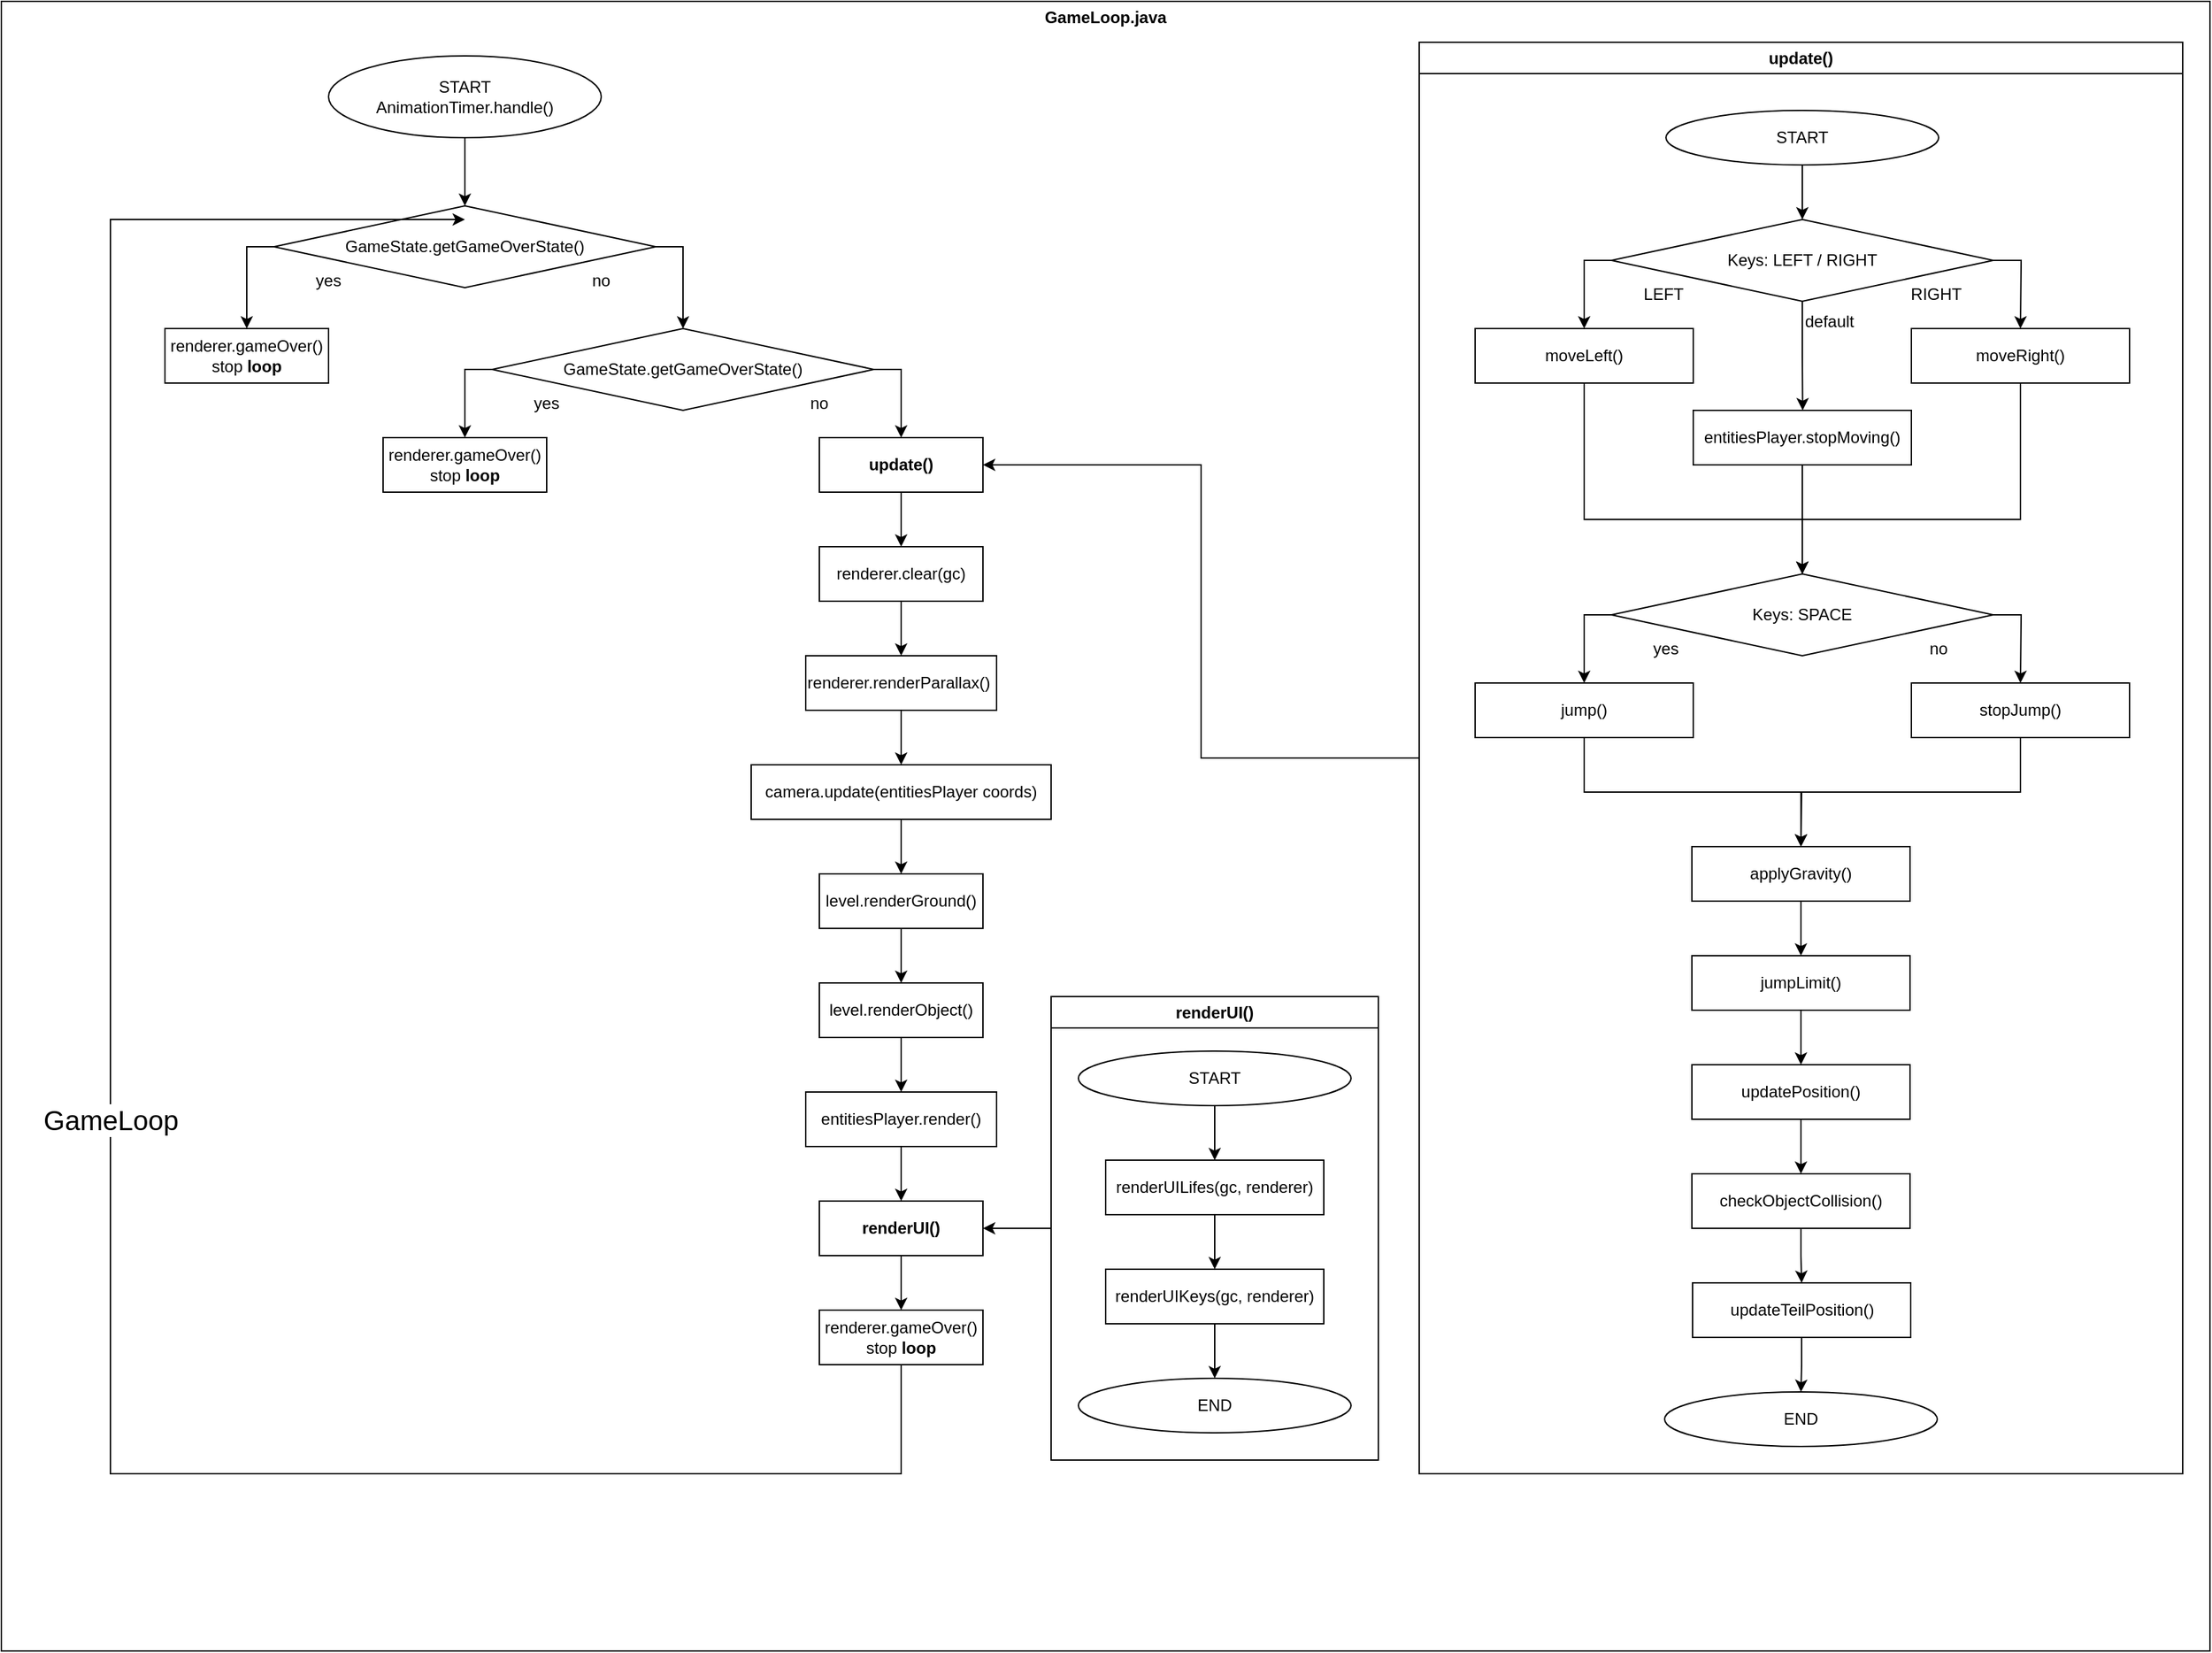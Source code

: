 <mxfile version="26.0.4" pages="2">
  <diagram name="GameLoop" id="oeJDRHkP7JcGlHTwyNBX">
    <mxGraphModel dx="1050" dy="629" grid="1" gridSize="10" guides="1" tooltips="1" connect="1" arrows="1" fold="1" page="1" pageScale="1" pageWidth="827" pageHeight="1169" math="0" shadow="0">
      <root>
        <mxCell id="0" />
        <mxCell id="1" parent="0" />
        <mxCell id="z_V2Mc0wrhUSTgX5yjXf-4" value="GameLoop.java" style="swimlane;whiteSpace=wrap;html=1;swimlaneLine=0;" parent="1" vertex="1">
          <mxGeometry x="40" y="40" width="1620" height="1210" as="geometry" />
        </mxCell>
        <mxCell id="z_V2Mc0wrhUSTgX5yjXf-44" style="edgeStyle=orthogonalEdgeStyle;rounded=0;orthogonalLoop=1;jettySize=auto;html=1;exitX=0.5;exitY=1;exitDx=0;exitDy=0;entryX=0.5;entryY=0;entryDx=0;entryDy=0;" parent="z_V2Mc0wrhUSTgX5yjXf-4" source="z_V2Mc0wrhUSTgX5yjXf-3" target="z_V2Mc0wrhUSTgX5yjXf-6" edge="1">
          <mxGeometry relative="1" as="geometry" />
        </mxCell>
        <mxCell id="z_V2Mc0wrhUSTgX5yjXf-3" value="START&lt;br&gt;AnimationTimer.handle()" style="ellipse;whiteSpace=wrap;html=1;" parent="z_V2Mc0wrhUSTgX5yjXf-4" vertex="1">
          <mxGeometry x="240" y="40" width="200" height="60" as="geometry" />
        </mxCell>
        <mxCell id="z_V2Mc0wrhUSTgX5yjXf-8" style="edgeStyle=orthogonalEdgeStyle;rounded=0;orthogonalLoop=1;jettySize=auto;html=1;exitX=0;exitY=0.5;exitDx=0;exitDy=0;entryX=0.5;entryY=0;entryDx=0;entryDy=0;" parent="z_V2Mc0wrhUSTgX5yjXf-4" source="z_V2Mc0wrhUSTgX5yjXf-6" target="z_V2Mc0wrhUSTgX5yjXf-7" edge="1">
          <mxGeometry relative="1" as="geometry" />
        </mxCell>
        <mxCell id="z_V2Mc0wrhUSTgX5yjXf-14" style="edgeStyle=orthogonalEdgeStyle;rounded=0;orthogonalLoop=1;jettySize=auto;html=1;exitX=1;exitY=0.5;exitDx=0;exitDy=0;entryX=0.5;entryY=0;entryDx=0;entryDy=0;" parent="z_V2Mc0wrhUSTgX5yjXf-4" source="z_V2Mc0wrhUSTgX5yjXf-6" target="z_V2Mc0wrhUSTgX5yjXf-11" edge="1">
          <mxGeometry relative="1" as="geometry" />
        </mxCell>
        <mxCell id="z_V2Mc0wrhUSTgX5yjXf-6" value="GameState.getGameOverState()" style="rhombus;whiteSpace=wrap;html=1;" parent="z_V2Mc0wrhUSTgX5yjXf-4" vertex="1">
          <mxGeometry x="200" y="150" width="280" height="60" as="geometry" />
        </mxCell>
        <mxCell id="z_V2Mc0wrhUSTgX5yjXf-7" value="renderer.gameOver()&lt;br&gt;stop &lt;b&gt;loop&lt;/b&gt;" style="rounded=0;whiteSpace=wrap;html=1;" parent="z_V2Mc0wrhUSTgX5yjXf-4" vertex="1">
          <mxGeometry x="120" y="240" width="120" height="40" as="geometry" />
        </mxCell>
        <mxCell id="z_V2Mc0wrhUSTgX5yjXf-9" value="yes" style="text;html=1;align=center;verticalAlign=middle;whiteSpace=wrap;rounded=0;" parent="z_V2Mc0wrhUSTgX5yjXf-4" vertex="1">
          <mxGeometry x="210" y="190" width="60" height="30" as="geometry" />
        </mxCell>
        <mxCell id="z_V2Mc0wrhUSTgX5yjXf-10" value="no" style="text;html=1;align=center;verticalAlign=middle;whiteSpace=wrap;rounded=0;" parent="z_V2Mc0wrhUSTgX5yjXf-4" vertex="1">
          <mxGeometry x="410" y="190" width="60" height="30" as="geometry" />
        </mxCell>
        <mxCell id="z_V2Mc0wrhUSTgX5yjXf-43" style="edgeStyle=orthogonalEdgeStyle;rounded=0;orthogonalLoop=1;jettySize=auto;html=1;exitX=1;exitY=0.5;exitDx=0;exitDy=0;entryX=0.5;entryY=0;entryDx=0;entryDy=0;" parent="z_V2Mc0wrhUSTgX5yjXf-4" source="z_V2Mc0wrhUSTgX5yjXf-11" target="z_V2Mc0wrhUSTgX5yjXf-19" edge="1">
          <mxGeometry relative="1" as="geometry" />
        </mxCell>
        <mxCell id="z_V2Mc0wrhUSTgX5yjXf-46" style="edgeStyle=orthogonalEdgeStyle;rounded=0;orthogonalLoop=1;jettySize=auto;html=1;exitX=0;exitY=0.5;exitDx=0;exitDy=0;entryX=0.5;entryY=0;entryDx=0;entryDy=0;" parent="z_V2Mc0wrhUSTgX5yjXf-4" source="z_V2Mc0wrhUSTgX5yjXf-11" target="z_V2Mc0wrhUSTgX5yjXf-18" edge="1">
          <mxGeometry relative="1" as="geometry" />
        </mxCell>
        <mxCell id="z_V2Mc0wrhUSTgX5yjXf-11" value="GameState.getGameOverState()" style="rhombus;whiteSpace=wrap;html=1;" parent="z_V2Mc0wrhUSTgX5yjXf-4" vertex="1">
          <mxGeometry x="360" y="240" width="280" height="60" as="geometry" />
        </mxCell>
        <mxCell id="z_V2Mc0wrhUSTgX5yjXf-16" value="yes" style="text;html=1;align=center;verticalAlign=middle;whiteSpace=wrap;rounded=0;" parent="z_V2Mc0wrhUSTgX5yjXf-4" vertex="1">
          <mxGeometry x="370" y="280" width="60" height="30" as="geometry" />
        </mxCell>
        <mxCell id="z_V2Mc0wrhUSTgX5yjXf-17" value="no" style="text;html=1;align=center;verticalAlign=middle;whiteSpace=wrap;rounded=0;" parent="z_V2Mc0wrhUSTgX5yjXf-4" vertex="1">
          <mxGeometry x="570" y="280" width="60" height="30" as="geometry" />
        </mxCell>
        <mxCell id="z_V2Mc0wrhUSTgX5yjXf-18" value="renderer.gameOver()&lt;br&gt;stop &lt;b&gt;loop&lt;/b&gt;" style="rounded=0;whiteSpace=wrap;html=1;" parent="z_V2Mc0wrhUSTgX5yjXf-4" vertex="1">
          <mxGeometry x="280" y="320" width="120" height="40" as="geometry" />
        </mxCell>
        <mxCell id="z_V2Mc0wrhUSTgX5yjXf-47" style="edgeStyle=orthogonalEdgeStyle;rounded=0;orthogonalLoop=1;jettySize=auto;html=1;exitX=0.5;exitY=1;exitDx=0;exitDy=0;entryX=0.5;entryY=0;entryDx=0;entryDy=0;" parent="z_V2Mc0wrhUSTgX5yjXf-4" source="z_V2Mc0wrhUSTgX5yjXf-19" target="z_V2Mc0wrhUSTgX5yjXf-20" edge="1">
          <mxGeometry relative="1" as="geometry" />
        </mxCell>
        <mxCell id="z_V2Mc0wrhUSTgX5yjXf-19" value="&lt;b&gt;update()&lt;/b&gt;" style="rounded=0;whiteSpace=wrap;html=1;" parent="z_V2Mc0wrhUSTgX5yjXf-4" vertex="1">
          <mxGeometry x="600" y="320" width="120" height="40" as="geometry" />
        </mxCell>
        <mxCell id="z_V2Mc0wrhUSTgX5yjXf-48" style="edgeStyle=orthogonalEdgeStyle;rounded=0;orthogonalLoop=1;jettySize=auto;html=1;exitX=0.5;exitY=1;exitDx=0;exitDy=0;entryX=0.5;entryY=0;entryDx=0;entryDy=0;" parent="z_V2Mc0wrhUSTgX5yjXf-4" source="z_V2Mc0wrhUSTgX5yjXf-20" target="z_V2Mc0wrhUSTgX5yjXf-21" edge="1">
          <mxGeometry relative="1" as="geometry" />
        </mxCell>
        <mxCell id="z_V2Mc0wrhUSTgX5yjXf-20" value="renderer.clear(gc)" style="rounded=0;whiteSpace=wrap;html=1;" parent="z_V2Mc0wrhUSTgX5yjXf-4" vertex="1">
          <mxGeometry x="600" y="400" width="120" height="40" as="geometry" />
        </mxCell>
        <mxCell id="z_V2Mc0wrhUSTgX5yjXf-49" style="edgeStyle=orthogonalEdgeStyle;rounded=0;orthogonalLoop=1;jettySize=auto;html=1;exitX=0.5;exitY=1;exitDx=0;exitDy=0;entryX=0.5;entryY=0;entryDx=0;entryDy=0;" parent="z_V2Mc0wrhUSTgX5yjXf-4" source="z_V2Mc0wrhUSTgX5yjXf-21" target="z_V2Mc0wrhUSTgX5yjXf-37" edge="1">
          <mxGeometry relative="1" as="geometry" />
        </mxCell>
        <mxCell id="z_V2Mc0wrhUSTgX5yjXf-21" value="renderer.renderParallax()&amp;nbsp;" style="rounded=0;whiteSpace=wrap;html=1;" parent="z_V2Mc0wrhUSTgX5yjXf-4" vertex="1">
          <mxGeometry x="590" y="480" width="140" height="40" as="geometry" />
        </mxCell>
        <mxCell id="z_V2Mc0wrhUSTgX5yjXf-50" style="edgeStyle=orthogonalEdgeStyle;rounded=0;orthogonalLoop=1;jettySize=auto;html=1;exitX=0.5;exitY=1;exitDx=0;exitDy=0;entryX=0.5;entryY=0;entryDx=0;entryDy=0;" parent="z_V2Mc0wrhUSTgX5yjXf-4" source="z_V2Mc0wrhUSTgX5yjXf-37" target="z_V2Mc0wrhUSTgX5yjXf-38" edge="1">
          <mxGeometry relative="1" as="geometry" />
        </mxCell>
        <mxCell id="z_V2Mc0wrhUSTgX5yjXf-37" value="camera.update(entitiesPlayer coords)" style="rounded=0;whiteSpace=wrap;html=1;" parent="z_V2Mc0wrhUSTgX5yjXf-4" vertex="1">
          <mxGeometry x="550" y="560" width="220" height="40" as="geometry" />
        </mxCell>
        <mxCell id="z_V2Mc0wrhUSTgX5yjXf-51" style="edgeStyle=orthogonalEdgeStyle;rounded=0;orthogonalLoop=1;jettySize=auto;html=1;exitX=0.5;exitY=1;exitDx=0;exitDy=0;entryX=0.5;entryY=0;entryDx=0;entryDy=0;" parent="z_V2Mc0wrhUSTgX5yjXf-4" source="z_V2Mc0wrhUSTgX5yjXf-38" target="z_V2Mc0wrhUSTgX5yjXf-39" edge="1">
          <mxGeometry relative="1" as="geometry" />
        </mxCell>
        <mxCell id="z_V2Mc0wrhUSTgX5yjXf-38" value="level.renderGround()" style="rounded=0;whiteSpace=wrap;html=1;" parent="z_V2Mc0wrhUSTgX5yjXf-4" vertex="1">
          <mxGeometry x="600" y="640" width="120" height="40" as="geometry" />
        </mxCell>
        <mxCell id="z_V2Mc0wrhUSTgX5yjXf-52" style="edgeStyle=orthogonalEdgeStyle;rounded=0;orthogonalLoop=1;jettySize=auto;html=1;exitX=0.5;exitY=1;exitDx=0;exitDy=0;entryX=0.5;entryY=0;entryDx=0;entryDy=0;" parent="z_V2Mc0wrhUSTgX5yjXf-4" source="z_V2Mc0wrhUSTgX5yjXf-39" target="z_V2Mc0wrhUSTgX5yjXf-40" edge="1">
          <mxGeometry relative="1" as="geometry" />
        </mxCell>
        <mxCell id="z_V2Mc0wrhUSTgX5yjXf-39" value="level.renderObject()" style="rounded=0;whiteSpace=wrap;html=1;" parent="z_V2Mc0wrhUSTgX5yjXf-4" vertex="1">
          <mxGeometry x="600" y="720" width="120" height="40" as="geometry" />
        </mxCell>
        <mxCell id="z_V2Mc0wrhUSTgX5yjXf-53" style="edgeStyle=orthogonalEdgeStyle;rounded=0;orthogonalLoop=1;jettySize=auto;html=1;exitX=0.5;exitY=1;exitDx=0;exitDy=0;entryX=0.5;entryY=0;entryDx=0;entryDy=0;" parent="z_V2Mc0wrhUSTgX5yjXf-4" source="z_V2Mc0wrhUSTgX5yjXf-40" target="z_V2Mc0wrhUSTgX5yjXf-41" edge="1">
          <mxGeometry relative="1" as="geometry" />
        </mxCell>
        <mxCell id="z_V2Mc0wrhUSTgX5yjXf-40" value="entitiesPlayer.render()" style="rounded=0;whiteSpace=wrap;html=1;" parent="z_V2Mc0wrhUSTgX5yjXf-4" vertex="1">
          <mxGeometry x="590" y="800" width="140" height="40" as="geometry" />
        </mxCell>
        <mxCell id="z_V2Mc0wrhUSTgX5yjXf-54" style="edgeStyle=orthogonalEdgeStyle;rounded=0;orthogonalLoop=1;jettySize=auto;html=1;exitX=0.5;exitY=1;exitDx=0;exitDy=0;entryX=0.5;entryY=0;entryDx=0;entryDy=0;" parent="z_V2Mc0wrhUSTgX5yjXf-4" source="z_V2Mc0wrhUSTgX5yjXf-41" target="z_V2Mc0wrhUSTgX5yjXf-42" edge="1">
          <mxGeometry relative="1" as="geometry" />
        </mxCell>
        <mxCell id="z_V2Mc0wrhUSTgX5yjXf-41" value="&lt;b&gt;renderUI()&lt;/b&gt;" style="rounded=0;whiteSpace=wrap;html=1;" parent="z_V2Mc0wrhUSTgX5yjXf-4" vertex="1">
          <mxGeometry x="600" y="880" width="120" height="40" as="geometry" />
        </mxCell>
        <mxCell id="z_V2Mc0wrhUSTgX5yjXf-42" value="renderer.gameOver()&lt;br&gt;stop &lt;b&gt;loop&lt;/b&gt;" style="rounded=0;whiteSpace=wrap;html=1;" parent="z_V2Mc0wrhUSTgX5yjXf-4" vertex="1">
          <mxGeometry x="600" y="960" width="120" height="40" as="geometry" />
        </mxCell>
        <mxCell id="z_V2Mc0wrhUSTgX5yjXf-130" style="edgeStyle=orthogonalEdgeStyle;rounded=0;orthogonalLoop=1;jettySize=auto;html=1;exitX=0;exitY=0.5;exitDx=0;exitDy=0;entryX=1;entryY=0.5;entryDx=0;entryDy=0;" parent="z_V2Mc0wrhUSTgX5yjXf-4" source="z_V2Mc0wrhUSTgX5yjXf-62" target="z_V2Mc0wrhUSTgX5yjXf-19" edge="1">
          <mxGeometry relative="1" as="geometry" />
        </mxCell>
        <mxCell id="z_V2Mc0wrhUSTgX5yjXf-62" value="update()" style="swimlane;whiteSpace=wrap;html=1;" parent="z_V2Mc0wrhUSTgX5yjXf-4" vertex="1">
          <mxGeometry x="1040" y="30" width="560" height="1050" as="geometry" />
        </mxCell>
        <mxCell id="z_V2Mc0wrhUSTgX5yjXf-125" style="edgeStyle=orthogonalEdgeStyle;rounded=0;orthogonalLoop=1;jettySize=auto;html=1;entryX=0.5;entryY=0;entryDx=0;entryDy=0;" parent="z_V2Mc0wrhUSTgX5yjXf-62" source="z_V2Mc0wrhUSTgX5yjXf-64" target="z_V2Mc0wrhUSTgX5yjXf-94" edge="1">
          <mxGeometry relative="1" as="geometry" />
        </mxCell>
        <mxCell id="z_V2Mc0wrhUSTgX5yjXf-64" value="START" style="ellipse;whiteSpace=wrap;html=1;" parent="z_V2Mc0wrhUSTgX5yjXf-62" vertex="1">
          <mxGeometry x="181" y="50" width="200" height="40" as="geometry" />
        </mxCell>
        <mxCell id="z_V2Mc0wrhUSTgX5yjXf-92" style="edgeStyle=orthogonalEdgeStyle;rounded=0;orthogonalLoop=1;jettySize=auto;html=1;exitX=1;exitY=0.5;exitDx=0;exitDy=0;entryX=0.5;entryY=0;entryDx=0;entryDy=0;" parent="z_V2Mc0wrhUSTgX5yjXf-62" source="z_V2Mc0wrhUSTgX5yjXf-94" edge="1">
          <mxGeometry relative="1" as="geometry">
            <mxPoint x="441" y="210" as="targetPoint" />
          </mxGeometry>
        </mxCell>
        <mxCell id="z_V2Mc0wrhUSTgX5yjXf-93" style="edgeStyle=orthogonalEdgeStyle;rounded=0;orthogonalLoop=1;jettySize=auto;html=1;exitX=0;exitY=0.5;exitDx=0;exitDy=0;entryX=0.5;entryY=0;entryDx=0;entryDy=0;" parent="z_V2Mc0wrhUSTgX5yjXf-62" source="z_V2Mc0wrhUSTgX5yjXf-94" edge="1">
          <mxGeometry relative="1" as="geometry">
            <mxPoint x="121" y="210" as="targetPoint" />
          </mxGeometry>
        </mxCell>
        <mxCell id="z_V2Mc0wrhUSTgX5yjXf-99" style="edgeStyle=orthogonalEdgeStyle;rounded=0;orthogonalLoop=1;jettySize=auto;html=1;exitX=0.5;exitY=1;exitDx=0;exitDy=0;" parent="z_V2Mc0wrhUSTgX5yjXf-62" source="z_V2Mc0wrhUSTgX5yjXf-94" edge="1">
          <mxGeometry relative="1" as="geometry">
            <mxPoint x="281.263" y="270" as="targetPoint" />
          </mxGeometry>
        </mxCell>
        <mxCell id="z_V2Mc0wrhUSTgX5yjXf-94" value="Keys: LEFT / RIGHT" style="rhombus;whiteSpace=wrap;html=1;" parent="z_V2Mc0wrhUSTgX5yjXf-62" vertex="1">
          <mxGeometry x="141" y="130" width="280" height="60" as="geometry" />
        </mxCell>
        <mxCell id="z_V2Mc0wrhUSTgX5yjXf-95" value="LEFT&amp;nbsp;" style="text;html=1;align=center;verticalAlign=middle;whiteSpace=wrap;rounded=0;" parent="z_V2Mc0wrhUSTgX5yjXf-62" vertex="1">
          <mxGeometry x="151" y="170" width="60" height="30" as="geometry" />
        </mxCell>
        <mxCell id="z_V2Mc0wrhUSTgX5yjXf-96" value="RIGHT&amp;nbsp;" style="text;html=1;align=center;verticalAlign=middle;whiteSpace=wrap;rounded=0;" parent="z_V2Mc0wrhUSTgX5yjXf-62" vertex="1">
          <mxGeometry x="351" y="170" width="60" height="30" as="geometry" />
        </mxCell>
        <mxCell id="z_V2Mc0wrhUSTgX5yjXf-108" style="edgeStyle=orthogonalEdgeStyle;rounded=0;orthogonalLoop=1;jettySize=auto;html=1;entryX=0.5;entryY=0;entryDx=0;entryDy=0;" parent="z_V2Mc0wrhUSTgX5yjXf-62" source="z_V2Mc0wrhUSTgX5yjXf-97" target="z_V2Mc0wrhUSTgX5yjXf-77" edge="1">
          <mxGeometry relative="1" as="geometry">
            <Array as="points">
              <mxPoint x="121" y="350" />
              <mxPoint x="281" y="350" />
            </Array>
          </mxGeometry>
        </mxCell>
        <mxCell id="z_V2Mc0wrhUSTgX5yjXf-97" value="moveLeft()" style="rounded=0;whiteSpace=wrap;html=1;" parent="z_V2Mc0wrhUSTgX5yjXf-62" vertex="1">
          <mxGeometry x="41" y="210" width="160" height="40" as="geometry" />
        </mxCell>
        <mxCell id="z_V2Mc0wrhUSTgX5yjXf-107" style="edgeStyle=orthogonalEdgeStyle;rounded=0;orthogonalLoop=1;jettySize=auto;html=1;entryX=0.5;entryY=0;entryDx=0;entryDy=0;" parent="z_V2Mc0wrhUSTgX5yjXf-62" source="z_V2Mc0wrhUSTgX5yjXf-98" target="z_V2Mc0wrhUSTgX5yjXf-77" edge="1">
          <mxGeometry relative="1" as="geometry">
            <Array as="points">
              <mxPoint x="441" y="350" />
              <mxPoint x="281" y="350" />
            </Array>
          </mxGeometry>
        </mxCell>
        <mxCell id="z_V2Mc0wrhUSTgX5yjXf-98" value="moveRight()" style="rounded=0;whiteSpace=wrap;html=1;" parent="z_V2Mc0wrhUSTgX5yjXf-62" vertex="1">
          <mxGeometry x="361" y="210" width="160" height="40" as="geometry" />
        </mxCell>
        <mxCell id="z_V2Mc0wrhUSTgX5yjXf-100" value="default" style="text;html=1;align=center;verticalAlign=middle;whiteSpace=wrap;rounded=0;" parent="z_V2Mc0wrhUSTgX5yjXf-62" vertex="1">
          <mxGeometry x="271" y="190" width="60" height="30" as="geometry" />
        </mxCell>
        <mxCell id="z_V2Mc0wrhUSTgX5yjXf-104" style="edgeStyle=orthogonalEdgeStyle;rounded=0;orthogonalLoop=1;jettySize=auto;html=1;exitX=0.5;exitY=1;exitDx=0;exitDy=0;entryX=0.5;entryY=0;entryDx=0;entryDy=0;" parent="z_V2Mc0wrhUSTgX5yjXf-62" source="z_V2Mc0wrhUSTgX5yjXf-101" target="z_V2Mc0wrhUSTgX5yjXf-77" edge="1">
          <mxGeometry relative="1" as="geometry" />
        </mxCell>
        <mxCell id="z_V2Mc0wrhUSTgX5yjXf-101" value="entitiesPlayer.stopMoving()" style="rounded=0;whiteSpace=wrap;html=1;" parent="z_V2Mc0wrhUSTgX5yjXf-62" vertex="1">
          <mxGeometry x="201" y="270" width="160" height="40" as="geometry" />
        </mxCell>
        <mxCell id="z_V2Mc0wrhUSTgX5yjXf-75" style="edgeStyle=orthogonalEdgeStyle;rounded=0;orthogonalLoop=1;jettySize=auto;html=1;exitX=1;exitY=0.5;exitDx=0;exitDy=0;entryX=0.5;entryY=0;entryDx=0;entryDy=0;" parent="z_V2Mc0wrhUSTgX5yjXf-62" source="z_V2Mc0wrhUSTgX5yjXf-77" edge="1">
          <mxGeometry relative="1" as="geometry">
            <mxPoint x="441" y="470" as="targetPoint" />
          </mxGeometry>
        </mxCell>
        <mxCell id="z_V2Mc0wrhUSTgX5yjXf-76" style="edgeStyle=orthogonalEdgeStyle;rounded=0;orthogonalLoop=1;jettySize=auto;html=1;exitX=0;exitY=0.5;exitDx=0;exitDy=0;entryX=0.5;entryY=0;entryDx=0;entryDy=0;" parent="z_V2Mc0wrhUSTgX5yjXf-62" source="z_V2Mc0wrhUSTgX5yjXf-77" edge="1">
          <mxGeometry relative="1" as="geometry">
            <mxPoint x="121" y="470" as="targetPoint" />
          </mxGeometry>
        </mxCell>
        <mxCell id="z_V2Mc0wrhUSTgX5yjXf-77" value="Keys:&amp;nbsp;SPACE" style="rhombus;whiteSpace=wrap;html=1;" parent="z_V2Mc0wrhUSTgX5yjXf-62" vertex="1">
          <mxGeometry x="141" y="390" width="280" height="60" as="geometry" />
        </mxCell>
        <mxCell id="z_V2Mc0wrhUSTgX5yjXf-78" value="yes" style="text;html=1;align=center;verticalAlign=middle;whiteSpace=wrap;rounded=0;" parent="z_V2Mc0wrhUSTgX5yjXf-62" vertex="1">
          <mxGeometry x="151" y="430" width="60" height="30" as="geometry" />
        </mxCell>
        <mxCell id="z_V2Mc0wrhUSTgX5yjXf-79" value="no" style="text;html=1;align=center;verticalAlign=middle;whiteSpace=wrap;rounded=0;" parent="z_V2Mc0wrhUSTgX5yjXf-62" vertex="1">
          <mxGeometry x="351" y="430" width="60" height="30" as="geometry" />
        </mxCell>
        <mxCell id="z_V2Mc0wrhUSTgX5yjXf-124" style="edgeStyle=orthogonalEdgeStyle;rounded=0;orthogonalLoop=1;jettySize=auto;html=1;exitX=0.5;exitY=1;exitDx=0;exitDy=0;" parent="z_V2Mc0wrhUSTgX5yjXf-62" source="z_V2Mc0wrhUSTgX5yjXf-90" edge="1">
          <mxGeometry relative="1" as="geometry">
            <mxPoint x="280" y="590.0" as="targetPoint" />
          </mxGeometry>
        </mxCell>
        <mxCell id="z_V2Mc0wrhUSTgX5yjXf-90" value="jump()" style="rounded=0;whiteSpace=wrap;html=1;" parent="z_V2Mc0wrhUSTgX5yjXf-62" vertex="1">
          <mxGeometry x="41" y="470" width="160" height="40" as="geometry" />
        </mxCell>
        <mxCell id="z_V2Mc0wrhUSTgX5yjXf-123" style="edgeStyle=orthogonalEdgeStyle;rounded=0;orthogonalLoop=1;jettySize=auto;html=1;exitX=0.5;exitY=1;exitDx=0;exitDy=0;entryX=0.5;entryY=0;entryDx=0;entryDy=0;" parent="z_V2Mc0wrhUSTgX5yjXf-62" source="z_V2Mc0wrhUSTgX5yjXf-91" target="z_V2Mc0wrhUSTgX5yjXf-109" edge="1">
          <mxGeometry relative="1" as="geometry" />
        </mxCell>
        <mxCell id="z_V2Mc0wrhUSTgX5yjXf-91" value="stopJump()" style="rounded=0;whiteSpace=wrap;html=1;" parent="z_V2Mc0wrhUSTgX5yjXf-62" vertex="1">
          <mxGeometry x="361" y="470" width="160" height="40" as="geometry" />
        </mxCell>
        <mxCell id="z_V2Mc0wrhUSTgX5yjXf-118" style="edgeStyle=orthogonalEdgeStyle;rounded=0;orthogonalLoop=1;jettySize=auto;html=1;exitX=0.5;exitY=1;exitDx=0;exitDy=0;entryX=0.5;entryY=0;entryDx=0;entryDy=0;" parent="z_V2Mc0wrhUSTgX5yjXf-62" source="z_V2Mc0wrhUSTgX5yjXf-109" target="z_V2Mc0wrhUSTgX5yjXf-110" edge="1">
          <mxGeometry relative="1" as="geometry" />
        </mxCell>
        <mxCell id="z_V2Mc0wrhUSTgX5yjXf-109" value="applyGravity()" style="rounded=0;whiteSpace=wrap;html=1;" parent="z_V2Mc0wrhUSTgX5yjXf-62" vertex="1">
          <mxGeometry x="200" y="590" width="160" height="40" as="geometry" />
        </mxCell>
        <mxCell id="z_V2Mc0wrhUSTgX5yjXf-120" style="edgeStyle=orthogonalEdgeStyle;rounded=0;orthogonalLoop=1;jettySize=auto;html=1;exitX=0.5;exitY=1;exitDx=0;exitDy=0;entryX=0.5;entryY=0;entryDx=0;entryDy=0;" parent="z_V2Mc0wrhUSTgX5yjXf-62" source="z_V2Mc0wrhUSTgX5yjXf-110" target="z_V2Mc0wrhUSTgX5yjXf-111" edge="1">
          <mxGeometry relative="1" as="geometry" />
        </mxCell>
        <mxCell id="z_V2Mc0wrhUSTgX5yjXf-110" value="jumpLimit()" style="rounded=0;whiteSpace=wrap;html=1;" parent="z_V2Mc0wrhUSTgX5yjXf-62" vertex="1">
          <mxGeometry x="200" y="670" width="160" height="40" as="geometry" />
        </mxCell>
        <mxCell id="z_V2Mc0wrhUSTgX5yjXf-121" style="edgeStyle=orthogonalEdgeStyle;rounded=0;orthogonalLoop=1;jettySize=auto;html=1;exitX=0.5;exitY=1;exitDx=0;exitDy=0;entryX=0.5;entryY=0;entryDx=0;entryDy=0;" parent="z_V2Mc0wrhUSTgX5yjXf-62" source="z_V2Mc0wrhUSTgX5yjXf-111" target="z_V2Mc0wrhUSTgX5yjXf-112" edge="1">
          <mxGeometry relative="1" as="geometry" />
        </mxCell>
        <mxCell id="z_V2Mc0wrhUSTgX5yjXf-111" value="updatePosition()" style="rounded=0;whiteSpace=wrap;html=1;" parent="z_V2Mc0wrhUSTgX5yjXf-62" vertex="1">
          <mxGeometry x="200" y="750" width="160" height="40" as="geometry" />
        </mxCell>
        <mxCell id="z_V2Mc0wrhUSTgX5yjXf-112" value="checkObjectCollision()" style="rounded=0;whiteSpace=wrap;html=1;" parent="z_V2Mc0wrhUSTgX5yjXf-62" vertex="1">
          <mxGeometry x="200" y="830" width="160" height="40" as="geometry" />
        </mxCell>
        <mxCell id="z_V2Mc0wrhUSTgX5yjXf-128" style="edgeStyle=orthogonalEdgeStyle;rounded=0;orthogonalLoop=1;jettySize=auto;html=1;exitX=0.5;exitY=1;exitDx=0;exitDy=0;entryX=0.5;entryY=0;entryDx=0;entryDy=0;" parent="z_V2Mc0wrhUSTgX5yjXf-62" source="z_V2Mc0wrhUSTgX5yjXf-113" target="z_V2Mc0wrhUSTgX5yjXf-127" edge="1">
          <mxGeometry relative="1" as="geometry" />
        </mxCell>
        <mxCell id="z_V2Mc0wrhUSTgX5yjXf-113" value="updateTeilPosition()" style="rounded=0;whiteSpace=wrap;html=1;" parent="z_V2Mc0wrhUSTgX5yjXf-62" vertex="1">
          <mxGeometry x="200.5" y="910" width="160" height="40" as="geometry" />
        </mxCell>
        <mxCell id="z_V2Mc0wrhUSTgX5yjXf-122" style="edgeStyle=orthogonalEdgeStyle;rounded=0;orthogonalLoop=1;jettySize=auto;html=1;entryX=0.5;entryY=0;entryDx=0;entryDy=0;" parent="z_V2Mc0wrhUSTgX5yjXf-62" source="z_V2Mc0wrhUSTgX5yjXf-112" target="z_V2Mc0wrhUSTgX5yjXf-113" edge="1">
          <mxGeometry relative="1" as="geometry" />
        </mxCell>
        <mxCell id="z_V2Mc0wrhUSTgX5yjXf-127" value="END" style="ellipse;whiteSpace=wrap;html=1;" parent="z_V2Mc0wrhUSTgX5yjXf-62" vertex="1">
          <mxGeometry x="180" y="990" width="200" height="40" as="geometry" />
        </mxCell>
        <mxCell id="z_V2Mc0wrhUSTgX5yjXf-89" style="edgeStyle=orthogonalEdgeStyle;rounded=0;orthogonalLoop=1;jettySize=auto;html=1;entryX=1;entryY=0.5;entryDx=0;entryDy=0;" parent="z_V2Mc0wrhUSTgX5yjXf-4" source="z_V2Mc0wrhUSTgX5yjXf-63" target="z_V2Mc0wrhUSTgX5yjXf-41" edge="1">
          <mxGeometry relative="1" as="geometry" />
        </mxCell>
        <mxCell id="z_V2Mc0wrhUSTgX5yjXf-63" value="renderUI()" style="swimlane;whiteSpace=wrap;html=1;" parent="z_V2Mc0wrhUSTgX5yjXf-4" vertex="1">
          <mxGeometry x="770" y="730" width="240" height="340" as="geometry" />
        </mxCell>
        <mxCell id="z_V2Mc0wrhUSTgX5yjXf-86" style="edgeStyle=orthogonalEdgeStyle;rounded=0;orthogonalLoop=1;jettySize=auto;html=1;entryX=0.5;entryY=0;entryDx=0;entryDy=0;" parent="z_V2Mc0wrhUSTgX5yjXf-63" source="z_V2Mc0wrhUSTgX5yjXf-82" target="z_V2Mc0wrhUSTgX5yjXf-83" edge="1">
          <mxGeometry relative="1" as="geometry" />
        </mxCell>
        <mxCell id="z_V2Mc0wrhUSTgX5yjXf-82" value="START" style="ellipse;whiteSpace=wrap;html=1;" parent="z_V2Mc0wrhUSTgX5yjXf-63" vertex="1">
          <mxGeometry x="20" y="40" width="200" height="40" as="geometry" />
        </mxCell>
        <mxCell id="z_V2Mc0wrhUSTgX5yjXf-87" style="edgeStyle=orthogonalEdgeStyle;rounded=0;orthogonalLoop=1;jettySize=auto;html=1;entryX=0.5;entryY=0;entryDx=0;entryDy=0;" parent="z_V2Mc0wrhUSTgX5yjXf-63" source="z_V2Mc0wrhUSTgX5yjXf-83" target="z_V2Mc0wrhUSTgX5yjXf-84" edge="1">
          <mxGeometry relative="1" as="geometry" />
        </mxCell>
        <mxCell id="z_V2Mc0wrhUSTgX5yjXf-83" value="renderUILifes(gc, renderer)" style="rounded=0;whiteSpace=wrap;html=1;" parent="z_V2Mc0wrhUSTgX5yjXf-63" vertex="1">
          <mxGeometry x="40" y="120" width="160" height="40" as="geometry" />
        </mxCell>
        <mxCell id="z_V2Mc0wrhUSTgX5yjXf-88" style="edgeStyle=orthogonalEdgeStyle;rounded=0;orthogonalLoop=1;jettySize=auto;html=1;entryX=0.5;entryY=0;entryDx=0;entryDy=0;" parent="z_V2Mc0wrhUSTgX5yjXf-63" source="z_V2Mc0wrhUSTgX5yjXf-84" target="z_V2Mc0wrhUSTgX5yjXf-85" edge="1">
          <mxGeometry relative="1" as="geometry" />
        </mxCell>
        <mxCell id="z_V2Mc0wrhUSTgX5yjXf-84" value="renderUIKeys(gc, renderer)" style="rounded=0;whiteSpace=wrap;html=1;" parent="z_V2Mc0wrhUSTgX5yjXf-63" vertex="1">
          <mxGeometry x="40" y="200" width="160" height="40" as="geometry" />
        </mxCell>
        <mxCell id="z_V2Mc0wrhUSTgX5yjXf-85" value="END" style="ellipse;whiteSpace=wrap;html=1;" parent="z_V2Mc0wrhUSTgX5yjXf-63" vertex="1">
          <mxGeometry x="20" y="280" width="200" height="40" as="geometry" />
        </mxCell>
        <mxCell id="z_V2Mc0wrhUSTgX5yjXf-60" value="" style="endArrow=classic;html=1;rounded=0;exitX=0.5;exitY=1;exitDx=0;exitDy=0;" parent="1" source="z_V2Mc0wrhUSTgX5yjXf-42" edge="1">
          <mxGeometry relative="1" as="geometry">
            <mxPoint x="120" y="1120" as="sourcePoint" />
            <mxPoint x="380" y="200" as="targetPoint" />
            <Array as="points">
              <mxPoint x="700" y="1120" />
              <mxPoint x="120" y="1120" />
              <mxPoint x="120" y="200" />
            </Array>
          </mxGeometry>
        </mxCell>
        <mxCell id="z_V2Mc0wrhUSTgX5yjXf-61" value="&lt;font style=&quot;font-size: 20px;&quot;&gt;GameLoop&lt;/font&gt;" style="edgeLabel;resizable=0;html=1;;align=center;verticalAlign=middle;" parent="z_V2Mc0wrhUSTgX5yjXf-60" connectable="0" vertex="1">
          <mxGeometry relative="1" as="geometry" />
        </mxCell>
      </root>
    </mxGraphModel>
  </diagram>
  <diagram name="Generator" id="wTC-loF1JLNNFOPbxdDR">
    <mxGraphModel dx="1313" dy="786" grid="1" gridSize="10" guides="1" tooltips="1" connect="1" arrows="1" fold="1" page="1" pageScale="1" pageWidth="827" pageHeight="1169" math="0" shadow="0">
      <root>
        <mxCell id="BSaJGw7cII2nHIVfN1XJ-0" />
        <mxCell id="BSaJGw7cII2nHIVfN1XJ-1" parent="BSaJGw7cII2nHIVfN1XJ-0" />
        <mxCell id="BSaJGw7cII2nHIVfN1XJ-2" value="Generator.java" style="swimlane;whiteSpace=wrap;html=1;swimlaneLine=0;startSize=23;" vertex="1" parent="BSaJGw7cII2nHIVfN1XJ-1">
          <mxGeometry x="40" y="40" width="2980" height="1840" as="geometry" />
        </mxCell>
        <mxCell id="FdqJv62x-gAdrgDG13Yi-52" style="edgeStyle=orthogonalEdgeStyle;rounded=0;orthogonalLoop=1;jettySize=auto;html=1;entryX=0.5;entryY=0;entryDx=0;entryDy=0;" edge="1" parent="BSaJGw7cII2nHIVfN1XJ-2" source="BSaJGw7cII2nHIVfN1XJ-4">
          <mxGeometry relative="1" as="geometry">
            <mxPoint x="280.0" y="240" as="targetPoint" />
          </mxGeometry>
        </mxCell>
        <mxCell id="BSaJGw7cII2nHIVfN1XJ-4" value="START" style="ellipse;whiteSpace=wrap;html=1;" vertex="1" parent="BSaJGw7cII2nHIVfN1XJ-2">
          <mxGeometry x="160" y="120" width="240" height="80" as="geometry" />
        </mxCell>
        <mxCell id="BSaJGw7cII2nHIVfN1XJ-5" style="edgeStyle=orthogonalEdgeStyle;rounded=0;orthogonalLoop=1;jettySize=auto;html=1;exitX=0;exitY=0.5;exitDx=0;exitDy=0;entryX=0.5;entryY=0;entryDx=0;entryDy=0;" edge="1" parent="BSaJGw7cII2nHIVfN1XJ-2" source="BSaJGw7cII2nHIVfN1XJ-7">
          <mxGeometry relative="1" as="geometry">
            <mxPoint x="1640" y="310" as="targetPoint" />
          </mxGeometry>
        </mxCell>
        <mxCell id="BSaJGw7cII2nHIVfN1XJ-6" style="edgeStyle=orthogonalEdgeStyle;rounded=0;orthogonalLoop=1;jettySize=auto;html=1;exitX=1;exitY=0.5;exitDx=0;exitDy=0;entryX=0.5;entryY=0;entryDx=0;entryDy=0;" edge="1" parent="BSaJGw7cII2nHIVfN1XJ-2" source="BSaJGw7cII2nHIVfN1XJ-7">
          <mxGeometry relative="1" as="geometry">
            <mxPoint x="1960" y="310" as="targetPoint" />
          </mxGeometry>
        </mxCell>
        <mxCell id="BSaJGw7cII2nHIVfN1XJ-7" value="GameState.getGameOverState()" style="rhombus;whiteSpace=wrap;html=1;" vertex="1" parent="BSaJGw7cII2nHIVfN1XJ-2">
          <mxGeometry x="1660" y="220" width="280" height="60" as="geometry" />
        </mxCell>
        <mxCell id="BSaJGw7cII2nHIVfN1XJ-9" value="yes" style="text;html=1;align=center;verticalAlign=middle;whiteSpace=wrap;rounded=0;" vertex="1" parent="BSaJGw7cII2nHIVfN1XJ-2">
          <mxGeometry x="1670" y="260" width="60" height="30" as="geometry" />
        </mxCell>
        <mxCell id="BSaJGw7cII2nHIVfN1XJ-10" value="no" style="text;html=1;align=center;verticalAlign=middle;whiteSpace=wrap;rounded=0;" vertex="1" parent="BSaJGw7cII2nHIVfN1XJ-2">
          <mxGeometry x="1870" y="260" width="60" height="30" as="geometry" />
        </mxCell>
        <mxCell id="BSaJGw7cII2nHIVfN1XJ-32" value="&lt;b&gt;renderUI()&lt;/b&gt;" style="rounded=0;whiteSpace=wrap;html=1;" vertex="1" parent="BSaJGw7cII2nHIVfN1XJ-2">
          <mxGeometry x="1310" y="1500" width="120" height="40" as="geometry" />
        </mxCell>
        <mxCell id="BSaJGw7cII2nHIVfN1XJ-71" style="edgeStyle=orthogonalEdgeStyle;rounded=0;orthogonalLoop=1;jettySize=auto;html=1;entryX=1;entryY=0.5;entryDx=0;entryDy=0;" edge="1" parent="BSaJGw7cII2nHIVfN1XJ-2" source="BSaJGw7cII2nHIVfN1XJ-72" target="BSaJGw7cII2nHIVfN1XJ-32">
          <mxGeometry relative="1" as="geometry" />
        </mxCell>
        <mxCell id="BSaJGw7cII2nHIVfN1XJ-72" value="renderUI()" style="swimlane;whiteSpace=wrap;html=1;" vertex="1" parent="BSaJGw7cII2nHIVfN1XJ-2">
          <mxGeometry x="1600" y="1360" width="240" height="340" as="geometry" />
        </mxCell>
        <mxCell id="BSaJGw7cII2nHIVfN1XJ-73" style="edgeStyle=orthogonalEdgeStyle;rounded=0;orthogonalLoop=1;jettySize=auto;html=1;entryX=0.5;entryY=0;entryDx=0;entryDy=0;" edge="1" parent="BSaJGw7cII2nHIVfN1XJ-72" source="BSaJGw7cII2nHIVfN1XJ-74" target="BSaJGw7cII2nHIVfN1XJ-76">
          <mxGeometry relative="1" as="geometry" />
        </mxCell>
        <mxCell id="BSaJGw7cII2nHIVfN1XJ-74" value="START" style="ellipse;whiteSpace=wrap;html=1;" vertex="1" parent="BSaJGw7cII2nHIVfN1XJ-72">
          <mxGeometry x="20" y="40" width="200" height="40" as="geometry" />
        </mxCell>
        <mxCell id="BSaJGw7cII2nHIVfN1XJ-75" style="edgeStyle=orthogonalEdgeStyle;rounded=0;orthogonalLoop=1;jettySize=auto;html=1;entryX=0.5;entryY=0;entryDx=0;entryDy=0;" edge="1" parent="BSaJGw7cII2nHIVfN1XJ-72" source="BSaJGw7cII2nHIVfN1XJ-76" target="BSaJGw7cII2nHIVfN1XJ-78">
          <mxGeometry relative="1" as="geometry" />
        </mxCell>
        <mxCell id="BSaJGw7cII2nHIVfN1XJ-76" value="renderUILifes(gc, renderer)" style="rounded=0;whiteSpace=wrap;html=1;" vertex="1" parent="BSaJGw7cII2nHIVfN1XJ-72">
          <mxGeometry x="40" y="120" width="160" height="40" as="geometry" />
        </mxCell>
        <mxCell id="BSaJGw7cII2nHIVfN1XJ-77" style="edgeStyle=orthogonalEdgeStyle;rounded=0;orthogonalLoop=1;jettySize=auto;html=1;entryX=0.5;entryY=0;entryDx=0;entryDy=0;" edge="1" parent="BSaJGw7cII2nHIVfN1XJ-72" source="BSaJGw7cII2nHIVfN1XJ-78" target="BSaJGw7cII2nHIVfN1XJ-79">
          <mxGeometry relative="1" as="geometry" />
        </mxCell>
        <mxCell id="BSaJGw7cII2nHIVfN1XJ-78" value="renderUIKeys(gc, renderer)" style="rounded=0;whiteSpace=wrap;html=1;" vertex="1" parent="BSaJGw7cII2nHIVfN1XJ-72">
          <mxGeometry x="40" y="200" width="160" height="40" as="geometry" />
        </mxCell>
        <mxCell id="BSaJGw7cII2nHIVfN1XJ-79" value="END" style="ellipse;whiteSpace=wrap;html=1;" vertex="1" parent="BSaJGw7cII2nHIVfN1XJ-72">
          <mxGeometry x="20" y="280" width="200" height="40" as="geometry" />
        </mxCell>
        <mxCell id="FdqJv62x-gAdrgDG13Yi-0" value="GroundTileType.java" style="swimlane;whiteSpace=wrap;html=1;" vertex="1" parent="BSaJGw7cII2nHIVfN1XJ-2">
          <mxGeometry x="2640" y="40" width="320" height="280" as="geometry" />
        </mxCell>
        <mxCell id="FdqJv62x-gAdrgDG13Yi-37" value="&lt;div&gt;&lt;font face=&quot;Courier New&quot;&gt;public enum GroundTileType {&lt;/font&gt;&lt;/div&gt;&lt;div&gt;&lt;font face=&quot;Courier New&quot;&gt;&amp;nbsp; &amp;nbsp; NONE(&#39;.&#39;),&lt;/font&gt;&lt;/div&gt;&lt;div&gt;&lt;font face=&quot;Courier New&quot;&gt;&amp;nbsp; &amp;nbsp; GROUND(&#39;#&#39;),&lt;/font&gt;&lt;/div&gt;&lt;div&gt;&lt;font face=&quot;Courier New&quot;&gt;&amp;nbsp; &amp;nbsp; PLATFORM(&#39;~&#39;);&lt;/font&gt;&lt;/div&gt;&lt;div&gt;&lt;font face=&quot;Courier New&quot;&gt;&amp;nbsp; &amp;nbsp;&amp;nbsp;&lt;/font&gt;&lt;/div&gt;&lt;div&gt;&lt;font face=&quot;Courier New&quot;&gt;&amp;nbsp; &amp;nbsp; public final char symbol;&lt;/font&gt;&lt;/div&gt;&lt;div&gt;&lt;font face=&quot;Courier New&quot;&gt;&lt;br&gt;&lt;/font&gt;&lt;/div&gt;&lt;div&gt;&lt;font face=&quot;Courier New&quot;&gt;&amp;nbsp; &amp;nbsp; GroundTileType(char symbol) {&lt;/font&gt;&lt;/div&gt;&lt;div&gt;&lt;font face=&quot;Courier New&quot;&gt;&amp;nbsp; &amp;nbsp; &amp;nbsp; &amp;nbsp; this.symbol = symbol;&lt;/font&gt;&lt;/div&gt;&lt;div&gt;&lt;font face=&quot;Courier New&quot;&gt;&amp;nbsp; &amp;nbsp; }&lt;/font&gt;&lt;/div&gt;&lt;div&gt;&lt;font face=&quot;Courier New&quot;&gt;&amp;nbsp; &amp;nbsp;&amp;nbsp;&lt;/font&gt;&lt;/div&gt;&lt;div&gt;&lt;font face=&quot;Courier New&quot;&gt;}&lt;/font&gt;&lt;/div&gt;" style="text;html=1;align=left;verticalAlign=middle;whiteSpace=wrap;rounded=0;" vertex="1" parent="FdqJv62x-gAdrgDG13Yi-0">
          <mxGeometry x="40" y="40" width="240" height="210" as="geometry" />
        </mxCell>
        <mxCell id="FdqJv62x-gAdrgDG13Yi-36" value="ObjectTileType.java" style="swimlane;whiteSpace=wrap;html=1;" vertex="1" parent="BSaJGw7cII2nHIVfN1XJ-2">
          <mxGeometry x="2640" y="360" width="320" height="280" as="geometry" />
        </mxCell>
        <mxCell id="FdqJv62x-gAdrgDG13Yi-38" value="&lt;div&gt;&lt;font face=&quot;Courier New&quot;&gt;public enum ObjectTileType {&lt;/font&gt;&lt;/div&gt;&lt;div&gt;&lt;font face=&quot;Courier New&quot;&gt;&amp;nbsp; &amp;nbsp; NONE(&#39;.&#39;),&lt;/font&gt;&lt;/div&gt;&lt;div&gt;&lt;font face=&quot;Courier New&quot;&gt;&amp;nbsp; &amp;nbsp; KEY(&#39;?&#39;),&lt;/font&gt;&lt;/div&gt;&lt;div&gt;&lt;font face=&quot;Courier New&quot;&gt;&amp;nbsp; &amp;nbsp; SPIKE(&#39;^&#39;),&lt;/font&gt;&lt;/div&gt;&lt;div&gt;&lt;font face=&quot;Courier New&quot;&gt;&amp;nbsp; &amp;nbsp; DOOR(&#39;0&#39;),&lt;/font&gt;&lt;/div&gt;&lt;div&gt;&lt;font face=&quot;Courier New&quot;&gt;&amp;nbsp; &amp;nbsp; PLAYER(&#39;+&#39;);&lt;/font&gt;&lt;/div&gt;&lt;div&gt;&lt;font face=&quot;Courier New&quot;&gt;&amp;nbsp; &amp;nbsp;&amp;nbsp;&lt;/font&gt;&lt;/div&gt;&lt;div&gt;&lt;font face=&quot;Courier New&quot;&gt;&amp;nbsp; &amp;nbsp; public final char symbol;&lt;/font&gt;&lt;/div&gt;&lt;div&gt;&lt;font face=&quot;Courier New&quot;&gt;&amp;nbsp; &amp;nbsp;&amp;nbsp;&lt;/font&gt;&lt;/div&gt;&lt;div&gt;&lt;font face=&quot;Courier New&quot;&gt;&amp;nbsp; &amp;nbsp; ObjectTileType(char symbol) {&lt;/font&gt;&lt;/div&gt;&lt;div&gt;&lt;font face=&quot;Courier New&quot;&gt;&amp;nbsp; &amp;nbsp; &amp;nbsp; &amp;nbsp; this.symbol = symbol;&lt;/font&gt;&lt;/div&gt;&lt;div&gt;&lt;font face=&quot;Courier New&quot;&gt;&amp;nbsp; &amp;nbsp; }&lt;/font&gt;&lt;/div&gt;&lt;div&gt;&lt;font face=&quot;Courier New&quot;&gt;}&lt;/font&gt;&lt;/div&gt;" style="text;html=1;align=left;verticalAlign=middle;whiteSpace=wrap;rounded=0;" vertex="1" parent="FdqJv62x-gAdrgDG13Yi-36">
          <mxGeometry x="40" y="40" width="240" height="210" as="geometry" />
        </mxCell>
        <mxCell id="FdqJv62x-gAdrgDG13Yi-41" value="ObjectTileType.java" style="swimlane;whiteSpace=wrap;html=1;" vertex="1" parent="BSaJGw7cII2nHIVfN1XJ-2">
          <mxGeometry x="1800" y="720" width="1080" height="600" as="geometry" />
        </mxCell>
        <mxCell id="FdqJv62x-gAdrgDG13Yi-42" value="&lt;pre style=&quot;&quot;&gt;&lt;font face=&quot;Courier New&quot;&gt;&lt;i style=&quot;background-color: transparent; color: light-dark(rgb(0, 0, 0), rgb(255, 255, 255));&quot;&gt;&lt;font style=&quot;font-size: 16px;&quot;&gt;&amp;lt;?xml version=&quot;1.0&quot; encoding=&quot;UTF-8&quot;?&amp;gt;&lt;br&gt;&lt;/font&gt;&lt;/i&gt;&lt;i style=&quot;background-color: transparent; color: light-dark(rgb(0, 0, 0), rgb(255, 255, 255));&quot;&gt;&amp;lt;level width=&quot;100&quot; height=&quot;10&quot;&amp;gt;&lt;br&gt;&lt;/i&gt;&lt;i style=&quot;background-color: transparent; color: light-dark(rgb(0, 0, 0), rgb(255, 255, 255));&quot;&gt;&amp;nbsp; &amp;nbsp; &amp;lt;layer name=&quot;ground&quot;&amp;gt;&lt;br&gt;&lt;/i&gt;&lt;i style=&quot;background-color: transparent; color: light-dark(rgb(0, 0, 0), rgb(255, 255, 255));&quot;&gt;&amp;nbsp; &amp;nbsp; &amp;nbsp; &amp;nbsp; &amp;lt;row&amp;gt;..................................################..................................................&amp;lt;/row&amp;gt;&lt;br&gt;&lt;/i&gt;&lt;i style=&quot;background-color: transparent; color: light-dark(rgb(0, 0, 0), rgb(255, 255, 255));&quot;&gt;&amp;nbsp; &amp;nbsp; &amp;nbsp; &amp;nbsp; &amp;lt;row&amp;gt;.............~~~~~~~~~~~..........#..#########......................................................&amp;lt;/row&amp;gt;&lt;br&gt;&lt;/i&gt;&lt;i style=&quot;background-color: transparent; color: light-dark(rgb(0, 0, 0), rgb(255, 255, 255));&quot;&gt;&amp;nbsp; &amp;nbsp; &amp;nbsp; &amp;nbsp; &amp;lt;row&amp;gt;.......................................................~~~~~~~......................................&amp;lt;/row&amp;gt;&lt;br&gt;&lt;/i&gt;&lt;i style=&quot;background-color: transparent; color: light-dark(rgb(0, 0, 0), rgb(255, 255, 255));&quot;&gt;&amp;nbsp; &amp;nbsp; &amp;nbsp; &amp;nbsp; &amp;lt;row&amp;gt;.........................~~~~...........................####............................~~~~........&amp;lt;/row&amp;gt;&lt;br&gt;&lt;/i&gt;&lt;i style=&quot;background-color: transparent; color: light-dark(rgb(0, 0, 0), rgb(255, 255, 255));&quot;&gt;&amp;nbsp; &amp;nbsp; &amp;nbsp; &amp;nbsp; &amp;lt;row&amp;gt;..~~~~~~...........................~~~~~~~~....................~~~~~~~.............~~~~~####~~~.....&amp;lt;/row&amp;gt;&lt;br&gt;&lt;/i&gt;&lt;i style=&quot;background-color: transparent; color: light-dark(rgb(0, 0, 0), rgb(255, 255, 255));&quot;&gt;&amp;nbsp; &amp;nbsp; &amp;nbsp; &amp;nbsp; &amp;lt;row&amp;gt;..####..............~~~~~..........########.......~~.......................................####~~~~.&amp;lt;/row&amp;gt;&lt;br&gt;&lt;/i&gt;&lt;i style=&quot;background-color: transparent; color: light-dark(rgb(0, 0, 0), rgb(255, 255, 255));&quot;&gt;&amp;nbsp; &amp;nbsp; &amp;nbsp; &amp;nbsp; &amp;lt;row&amp;gt;...........~~~~~~~.................#####..........##......~~~............~~~~~~~~~~.................&amp;lt;/row&amp;gt;&lt;br&gt;&lt;/i&gt;&lt;i style=&quot;background-color: transparent; color: light-dark(rgb(0, 0, 0), rgb(255, 255, 255));&quot;&gt;&amp;nbsp; &amp;nbsp; &amp;nbsp; &amp;nbsp; &amp;lt;row&amp;gt;............................................~.......................................................&amp;lt;/row&amp;gt;&lt;br&gt;&lt;/i&gt;&lt;i style=&quot;background-color: transparent; color: light-dark(rgb(0, 0, 0), rgb(255, 255, 255));&quot;&gt;&amp;nbsp; &amp;nbsp; &amp;nbsp; &amp;nbsp; &amp;lt;row&amp;gt;~~~~~~~~~~~~~~~~~~~~~~~~~~~~~~~~~~~~~~~~~~~~#~~~~~~~~~~~~~~~~~~~~~~~~~~~~~~~~~~~~~~~~~~~~~~~~~~~~~~~&amp;lt;/row&amp;gt;&lt;br&gt;&lt;/i&gt;&lt;i style=&quot;background-color: transparent; color: light-dark(rgb(0, 0, 0), rgb(255, 255, 255));&quot;&gt;&amp;nbsp; &amp;nbsp; &amp;nbsp; &amp;nbsp; &amp;lt;row&amp;gt;####################################################################################################&amp;lt;/row&amp;gt;&lt;br&gt;&lt;/i&gt;&lt;i style=&quot;background-color: transparent; color: light-dark(rgb(0, 0, 0), rgb(255, 255, 255));&quot;&gt;&amp;nbsp; &amp;nbsp; &amp;lt;/layer&amp;gt;&lt;br&gt;&lt;/i&gt;&lt;i style=&quot;background-color: transparent; color: light-dark(rgb(0, 0, 0), rgb(255, 255, 255));&quot;&gt;&amp;nbsp; &amp;nbsp; &amp;lt;layer name=&quot;object&quot;&amp;gt;&lt;br&gt;&lt;/i&gt;&lt;i style=&quot;background-color: transparent; color: light-dark(rgb(0, 0, 0), rgb(255, 255, 255));&quot;&gt;&amp;nbsp; &amp;nbsp; &amp;nbsp; &amp;nbsp; &amp;lt;row&amp;gt;................?...................................................................................&amp;lt;/row&amp;gt;&lt;br&gt;&lt;/i&gt;&lt;i style=&quot;background-color: transparent; color: light-dark(rgb(0, 0, 0), rgb(255, 255, 255));&quot;&gt;&amp;nbsp; &amp;nbsp; &amp;nbsp; &amp;nbsp; &amp;lt;row&amp;gt;.......................................................?..^.........................................&amp;lt;/row&amp;gt;&lt;br&gt;&lt;/i&gt;&lt;i style=&quot;background-color: transparent; color: light-dark(rgb(0, 0, 0), rgb(255, 255, 255));&quot;&gt;&amp;nbsp; &amp;nbsp; &amp;nbsp; &amp;nbsp; &amp;lt;row&amp;gt;..........................................................................................^.........&amp;lt;/row&amp;gt;&lt;br&gt;&lt;/i&gt;&lt;i style=&quot;background-color: transparent; color: light-dark(rgb(0, 0, 0), rgb(255, 255, 255));&quot;&gt;&amp;nbsp; &amp;nbsp; &amp;nbsp; &amp;nbsp; &amp;lt;row&amp;gt;..?...^...............................^............................?.................?.......?......&amp;lt;/row&amp;gt;&lt;br&gt;&lt;/i&gt;&lt;i style=&quot;background-color: transparent; color: light-dark(rgb(0, 0, 0), rgb(255, 255, 255));&quot;&gt;&amp;nbsp; &amp;nbsp; &amp;nbsp; &amp;nbsp; &amp;lt;row&amp;gt;..................................................?..............................................?..&amp;lt;/row&amp;gt;&lt;br&gt;&lt;/i&gt;&lt;i style=&quot;background-color: transparent; color: light-dark(rgb(0, 0, 0), rgb(255, 255, 255));&quot;&gt;&amp;nbsp; &amp;nbsp; &amp;nbsp; &amp;nbsp; &amp;lt;row&amp;gt;............................................................................^.......................&amp;lt;/row&amp;gt;&lt;br&gt;&lt;/i&gt;&lt;i style=&quot;background-color: transparent; color: light-dark(rgb(0, 0, 0), rgb(255, 255, 255));&quot;&gt;&amp;nbsp; &amp;nbsp; &amp;nbsp; &amp;nbsp; &amp;lt;row&amp;gt;....................................................................................................&amp;lt;/row&amp;gt;&lt;br&gt;&lt;/i&gt;&lt;i style=&quot;background-color: transparent; color: light-dark(rgb(0, 0, 0), rgb(255, 255, 255));&quot;&gt;&amp;nbsp; &amp;nbsp; &amp;nbsp; &amp;nbsp; &amp;lt;row&amp;gt;.+........^....................^........?.............^.........^.......................?.........0.&amp;lt;/row&amp;gt;&lt;br&gt;&lt;/i&gt;&lt;i style=&quot;background-color: transparent; color: light-dark(rgb(0, 0, 0), rgb(255, 255, 255));&quot;&gt;&amp;nbsp; &amp;nbsp; &amp;nbsp; &amp;nbsp; &amp;lt;row&amp;gt;....................................................................................................&amp;lt;/row&amp;gt;&lt;br&gt;&lt;/i&gt;&lt;i style=&quot;background-color: transparent; color: light-dark(rgb(0, 0, 0), rgb(255, 255, 255));&quot;&gt;&amp;nbsp; &amp;nbsp; &amp;nbsp; &amp;nbsp; &amp;lt;row&amp;gt;....................................................................................................&amp;lt;/row&amp;gt;&lt;br&gt;&lt;/i&gt;&lt;i style=&quot;background-color: transparent; color: light-dark(rgb(0, 0, 0), rgb(255, 255, 255));&quot;&gt;&amp;nbsp; &amp;nbsp; &amp;lt;/layer&amp;gt;&lt;br&gt;&lt;/i&gt;&lt;i style=&quot;background-color: transparent; color: light-dark(rgb(0, 0, 0), rgb(255, 255, 255));&quot;&gt;&amp;lt;/level&amp;gt;&lt;/i&gt;&lt;/font&gt;&lt;/pre&gt;" style="text;html=1;align=left;verticalAlign=middle;whiteSpace=wrap;rounded=0;glass=0;perimeterSpacing=1;strokeWidth=2;fillColor=none;" vertex="1" parent="FdqJv62x-gAdrgDG13Yi-41">
          <mxGeometry x="40" y="40" width="1010" height="530" as="geometry" />
        </mxCell>
        <mxCell id="FdqJv62x-gAdrgDG13Yi-43" value="END" style="ellipse;whiteSpace=wrap;html=1;" vertex="1" parent="BSaJGw7cII2nHIVfN1XJ-2">
          <mxGeometry x="160" y="760" width="240" height="80" as="geometry" />
        </mxCell>
        <mxCell id="FdqJv62x-gAdrgDG13Yi-44" value="&lt;font style=&quot;font-size: 20px;&quot;&gt;Ziel: XML-Datei für Karte erhalten&lt;/font&gt;" style="text;html=1;align=center;verticalAlign=middle;whiteSpace=wrap;rounded=0;" vertex="1" parent="BSaJGw7cII2nHIVfN1XJ-2">
          <mxGeometry x="40" y="40" width="340" height="30" as="geometry" />
        </mxCell>
        <mxCell id="FdqJv62x-gAdrgDG13Yi-51" style="edgeStyle=orthogonalEdgeStyle;rounded=0;orthogonalLoop=1;jettySize=auto;html=1;" edge="1" parent="BSaJGw7cII2nHIVfN1XJ-2" target="FdqJv62x-gAdrgDG13Yi-47">
          <mxGeometry relative="1" as="geometry">
            <mxPoint x="280.0" y="360" as="sourcePoint" />
          </mxGeometry>
        </mxCell>
        <mxCell id="FdqJv62x-gAdrgDG13Yi-50" style="edgeStyle=orthogonalEdgeStyle;rounded=0;orthogonalLoop=1;jettySize=auto;html=1;entryX=0.5;entryY=0;entryDx=0;entryDy=0;" edge="1" parent="BSaJGw7cII2nHIVfN1XJ-2" source="FdqJv62x-gAdrgDG13Yi-47" target="FdqJv62x-gAdrgDG13Yi-48">
          <mxGeometry relative="1" as="geometry" />
        </mxCell>
        <mxCell id="FdqJv62x-gAdrgDG13Yi-47" value="generateLevel();" style="rounded=0;whiteSpace=wrap;html=1;" vertex="1" parent="BSaJGw7cII2nHIVfN1XJ-2">
          <mxGeometry x="160" y="440" width="240" height="80" as="geometry" />
        </mxCell>
        <mxCell id="FdqJv62x-gAdrgDG13Yi-49" style="edgeStyle=orthogonalEdgeStyle;rounded=0;orthogonalLoop=1;jettySize=auto;html=1;entryX=0.5;entryY=0;entryDx=0;entryDy=0;" edge="1" parent="BSaJGw7cII2nHIVfN1XJ-2" source="FdqJv62x-gAdrgDG13Yi-48" target="FdqJv62x-gAdrgDG13Yi-43">
          <mxGeometry relative="1" as="geometry" />
        </mxCell>
        <mxCell id="FdqJv62x-gAdrgDG13Yi-48" value="saveLevelToFile(&quot;level_output.xml&quot;);" style="rounded=0;whiteSpace=wrap;html=1;" vertex="1" parent="BSaJGw7cII2nHIVfN1XJ-2">
          <mxGeometry x="160" y="600" width="240" height="80" as="geometry" />
        </mxCell>
        <mxCell id="Ef5NkvjZGaiHN4vDYJDN-0" value="&lt;div style=&quot;&quot;&gt;&amp;nbsp; &amp;nbsp; &amp;nbsp;this.width = width;&lt;/div&gt;&lt;div style=&quot;&quot;&gt;&amp;nbsp; &amp;nbsp; &amp;nbsp;this.height = height;&lt;/div&gt;&lt;div style=&quot;&quot;&gt;&amp;nbsp; &amp;nbsp; &amp;nbsp;this.groundLayer = new GroundTileType[height][width];&lt;/div&gt;&lt;div style=&quot;&quot;&gt;&amp;nbsp; &amp;nbsp; &amp;nbsp;this.objectLayer = new ObjectTileType[height][width];&lt;/div&gt;&lt;div style=&quot;&quot;&gt;&amp;nbsp; &amp;nbsp; &amp;nbsp;long seed = System.currentTimeMillis();&lt;/div&gt;&lt;div style=&quot;&quot;&gt;&amp;nbsp; &amp;nbsp; &amp;nbsp;this.random = new Random(seed);&lt;/div&gt;&lt;div style=&quot;&quot;&gt;&amp;nbsp; &amp;nbsp; &amp;nbsp;this.noise = new OpenSimplex2F(seed);&lt;/div&gt;" style="shape=parallelogram;perimeter=parallelogramPerimeter;whiteSpace=wrap;html=1;fixedSize=1;align=left;" vertex="1" parent="BSaJGw7cII2nHIVfN1XJ-2">
          <mxGeometry x="120" y="240" width="320" height="120" as="geometry" />
        </mxCell>
        <mxCell id="Ef5NkvjZGaiHN4vDYJDN-2" value="&lt;span style=&quot;font-weight: 400;&quot;&gt;generateLevel();&lt;/span&gt;" style="swimlane;whiteSpace=wrap;html=1;" vertex="1" parent="BSaJGw7cII2nHIVfN1XJ-2">
          <mxGeometry x="480" y="50" width="960" height="1390" as="geometry" />
        </mxCell>
        <mxCell id="Ef5NkvjZGaiHN4vDYJDN-21" style="edgeStyle=orthogonalEdgeStyle;rounded=0;orthogonalLoop=1;jettySize=auto;html=1;entryX=0.5;entryY=0;entryDx=0;entryDy=0;" edge="1" parent="Ef5NkvjZGaiHN4vDYJDN-2" source="Ef5NkvjZGaiHN4vDYJDN-12" target="Ef5NkvjZGaiHN4vDYJDN-13">
          <mxGeometry relative="1" as="geometry" />
        </mxCell>
        <mxCell id="Ef5NkvjZGaiHN4vDYJDN-12" value="&lt;span style=&quot;text-wrap: nowrap;&quot;&gt;for (int y = 0; y &amp;lt; height; y++)&lt;/span&gt;" style="rhombus;whiteSpace=wrap;html=1;" vertex="1" parent="Ef5NkvjZGaiHN4vDYJDN-2">
          <mxGeometry x="120" y="150" width="240" height="80" as="geometry" />
        </mxCell>
        <mxCell id="Ef5NkvjZGaiHN4vDYJDN-22" style="edgeStyle=orthogonalEdgeStyle;rounded=0;orthogonalLoop=1;jettySize=auto;html=1;" edge="1" parent="Ef5NkvjZGaiHN4vDYJDN-2" source="Ef5NkvjZGaiHN4vDYJDN-13" target="Ef5NkvjZGaiHN4vDYJDN-15">
          <mxGeometry relative="1" as="geometry" />
        </mxCell>
        <mxCell id="bcCmZTsxzmBLUwsUvlYe-0" style="edgeStyle=orthogonalEdgeStyle;rounded=0;orthogonalLoop=1;jettySize=auto;html=1;exitX=0;exitY=0.5;exitDx=0;exitDy=0;" edge="1" parent="Ef5NkvjZGaiHN4vDYJDN-2" source="Ef5NkvjZGaiHN4vDYJDN-13" target="Ef5NkvjZGaiHN4vDYJDN-12">
          <mxGeometry relative="1" as="geometry">
            <mxPoint x="80.0" y="310.212" as="targetPoint" />
            <Array as="points">
              <mxPoint x="80" y="310" />
              <mxPoint x="80" y="510" />
              <mxPoint x="440" y="510" />
              <mxPoint x="440" y="190" />
            </Array>
          </mxGeometry>
        </mxCell>
        <mxCell id="Ef5NkvjZGaiHN4vDYJDN-13" value="&lt;span style=&quot;text-wrap: nowrap;&quot;&gt;for (int x = 0; x &amp;lt; width; x++)&lt;/span&gt;" style="rhombus;whiteSpace=wrap;html=1;" vertex="1" parent="Ef5NkvjZGaiHN4vDYJDN-2">
          <mxGeometry x="120" y="270" width="240" height="80" as="geometry" />
        </mxCell>
        <mxCell id="Ef5NkvjZGaiHN4vDYJDN-15" value="&lt;div&gt;&lt;div style=&quot;text-align: center;&quot;&gt;SET&lt;/div&gt;groundLayer[y][x] = GroundTileType.NONE;&lt;/div&gt;&lt;div&gt;objectLayer[y][x] = ObjectTileType.NONE;&lt;/div&gt;" style="rounded=0;whiteSpace=wrap;html=1;align=left;" vertex="1" parent="Ef5NkvjZGaiHN4vDYJDN-2">
          <mxGeometry x="120" y="390" width="240" height="80" as="geometry" />
        </mxCell>
        <mxCell id="Ef5NkvjZGaiHN4vDYJDN-23" style="edgeStyle=orthogonalEdgeStyle;rounded=0;orthogonalLoop=1;jettySize=auto;html=1;exitX=1;exitY=0.5;exitDx=0;exitDy=0;entryX=1;entryY=0.5;entryDx=0;entryDy=0;" edge="1" parent="Ef5NkvjZGaiHN4vDYJDN-2" source="Ef5NkvjZGaiHN4vDYJDN-15" target="Ef5NkvjZGaiHN4vDYJDN-13">
          <mxGeometry relative="1" as="geometry">
            <mxPoint x="240" y="250" as="targetPoint" />
            <Array as="points">
              <mxPoint x="400" y="430" />
              <mxPoint x="400" y="310" />
            </Array>
          </mxGeometry>
        </mxCell>
        <mxCell id="bcCmZTsxzmBLUwsUvlYe-3" style="edgeStyle=orthogonalEdgeStyle;rounded=0;orthogonalLoop=1;jettySize=auto;html=1;entryX=0.5;entryY=0;entryDx=0;entryDy=0;" edge="1" parent="Ef5NkvjZGaiHN4vDYJDN-2" source="bcCmZTsxzmBLUwsUvlYe-1" target="Ef5NkvjZGaiHN4vDYJDN-12">
          <mxGeometry relative="1" as="geometry" />
        </mxCell>
        <mxCell id="bcCmZTsxzmBLUwsUvlYe-1" value="START" style="ellipse;whiteSpace=wrap;html=1;" vertex="1" parent="Ef5NkvjZGaiHN4vDYJDN-2">
          <mxGeometry x="120" y="30" width="240" height="80" as="geometry" />
        </mxCell>
        <mxCell id="bcCmZTsxzmBLUwsUvlYe-2" value="END" style="ellipse;whiteSpace=wrap;html=1;" vertex="1" parent="Ef5NkvjZGaiHN4vDYJDN-2">
          <mxGeometry x="80" y="1270" width="240" height="80" as="geometry" />
        </mxCell>
      </root>
    </mxGraphModel>
  </diagram>
</mxfile>

